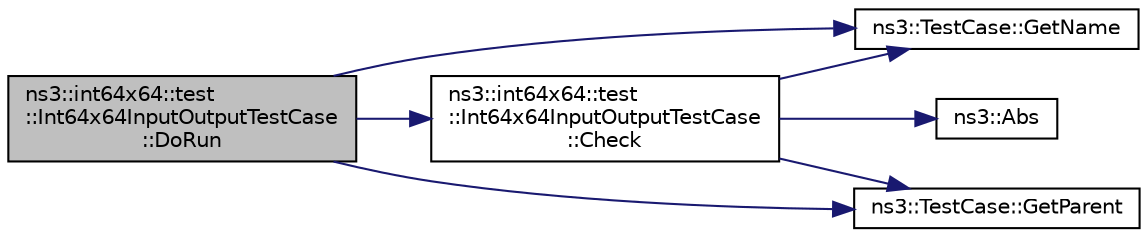 digraph "ns3::int64x64::test::Int64x64InputOutputTestCase::DoRun"
{
 // LATEX_PDF_SIZE
  edge [fontname="Helvetica",fontsize="10",labelfontname="Helvetica",labelfontsize="10"];
  node [fontname="Helvetica",fontsize="10",shape=record];
  rankdir="LR";
  Node1 [label="ns3::int64x64::test\l::Int64x64InputOutputTestCase\l::DoRun",height=0.2,width=0.4,color="black", fillcolor="grey75", style="filled", fontcolor="black",tooltip="Implementation to actually run this TestCase."];
  Node1 -> Node2 [color="midnightblue",fontsize="10",style="solid",fontname="Helvetica"];
  Node2 [label="ns3::int64x64::test\l::Int64x64InputOutputTestCase\l::Check",height=0.2,width=0.4,color="black", fillcolor="white", style="filled",URL="$classns3_1_1int64x64_1_1test_1_1_int64x64_input_output_test_case.html#a6f7e206318aaae2804084d97e2c1676a",tooltip=" "];
  Node2 -> Node3 [color="midnightblue",fontsize="10",style="solid",fontname="Helvetica"];
  Node3 [label="ns3::Abs",height=0.2,width=0.4,color="black", fillcolor="white", style="filled",URL="$group__highprec.html#gabf87260a0ba68d152ae95568b2ef58fe",tooltip="Absolute value."];
  Node2 -> Node4 [color="midnightblue",fontsize="10",style="solid",fontname="Helvetica"];
  Node4 [label="ns3::TestCase::GetName",height=0.2,width=0.4,color="black", fillcolor="white", style="filled",URL="$classns3_1_1_test_case.html#ae3b2b294f9104f53e66e5c27d34a5a98",tooltip=" "];
  Node2 -> Node5 [color="midnightblue",fontsize="10",style="solid",fontname="Helvetica"];
  Node5 [label="ns3::TestCase::GetParent",height=0.2,width=0.4,color="black", fillcolor="white", style="filled",URL="$classns3_1_1_test_case.html#a8fe1e18cff0ca8e62e6f9f8125cc628e",tooltip="Get the parent of this TestCsse."];
  Node1 -> Node4 [color="midnightblue",fontsize="10",style="solid",fontname="Helvetica"];
  Node1 -> Node5 [color="midnightblue",fontsize="10",style="solid",fontname="Helvetica"];
}

